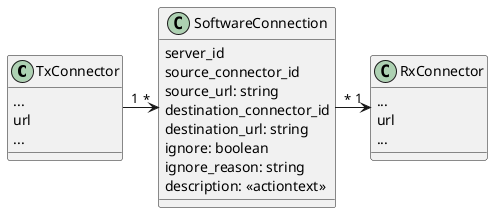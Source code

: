 @startuml

class TxConnector {
  ...
  url
  ...
}

class SoftwareConnection {
  server_id
  source_connector_id
  source_url: string
  destination_connector_id
  destination_url: string
  ignore: boolean
  ignore_reason: string
  description: <<actiontext>>
}

class RxConnector {
  ...
  url
  ...
}

TxConnector "1" -> "*" SoftwareConnection
SoftwareConnection "*" -> "1" RxConnector
@enduml
